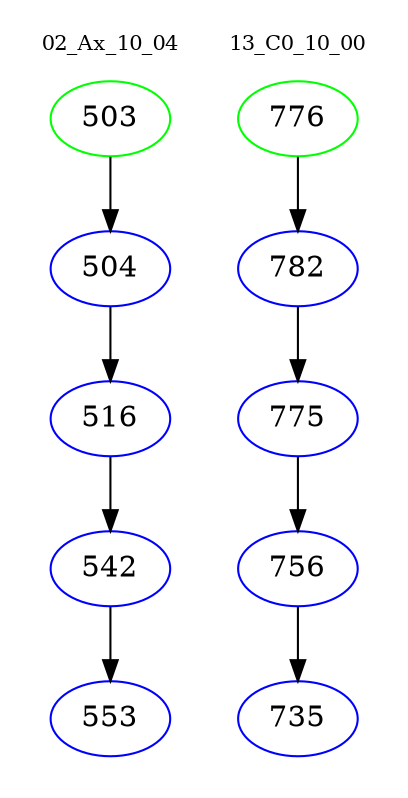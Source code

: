 digraph{
subgraph cluster_0 {
color = white
label = "02_Ax_10_04";
fontsize=10;
T0_503 [label="503", color="green"]
T0_503 -> T0_504 [color="black"]
T0_504 [label="504", color="blue"]
T0_504 -> T0_516 [color="black"]
T0_516 [label="516", color="blue"]
T0_516 -> T0_542 [color="black"]
T0_542 [label="542", color="blue"]
T0_542 -> T0_553 [color="black"]
T0_553 [label="553", color="blue"]
}
subgraph cluster_1 {
color = white
label = "13_C0_10_00";
fontsize=10;
T1_776 [label="776", color="green"]
T1_776 -> T1_782 [color="black"]
T1_782 [label="782", color="blue"]
T1_782 -> T1_775 [color="black"]
T1_775 [label="775", color="blue"]
T1_775 -> T1_756 [color="black"]
T1_756 [label="756", color="blue"]
T1_756 -> T1_735 [color="black"]
T1_735 [label="735", color="blue"]
}
}
